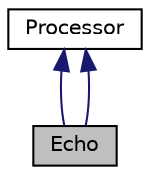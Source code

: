digraph "Echo"
{
  edge [fontname="Helvetica",fontsize="10",labelfontname="Helvetica",labelfontsize="10"];
  node [fontname="Helvetica",fontsize="10",shape=record];
  Node0 [label="Echo",height=0.2,width=0.4,color="black", fillcolor="grey75", style="filled", fontcolor="black"];
  Node1 -> Node0 [dir="back",color="midnightblue",fontsize="10",style="solid",fontname="Helvetica"];
  Node1 [label="Processor",height=0.2,width=0.4,color="black", fillcolor="white", style="filled",URL="$classProcessor.html"];
  Node1 -> Node0 [dir="back",color="midnightblue",fontsize="10",style="solid",fontname="Helvetica"];
}
